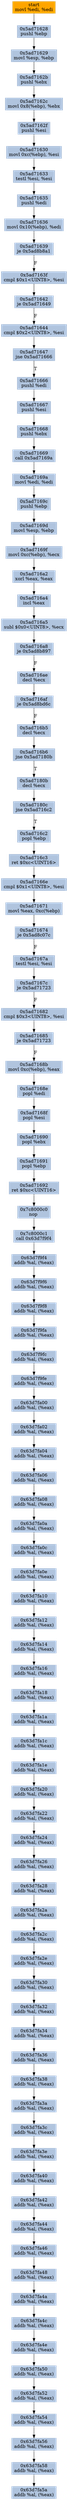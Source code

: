 digraph G {
node[shape=rectangle,style=filled,fillcolor=lightsteelblue,color=lightsteelblue]
bgcolor="transparent"
a0x5ad71626movl_edi_edi[label="start\nmovl %edi, %edi",color="lightgrey",fillcolor="orange"];
a0x5ad71628pushl_ebp[label="0x5ad71628\npushl %ebp"];
a0x5ad71629movl_esp_ebp[label="0x5ad71629\nmovl %esp, %ebp"];
a0x5ad7162bpushl_ebx[label="0x5ad7162b\npushl %ebx"];
a0x5ad7162cmovl_0x8ebp__ebx[label="0x5ad7162c\nmovl 0x8(%ebp), %ebx"];
a0x5ad7162fpushl_esi[label="0x5ad7162f\npushl %esi"];
a0x5ad71630movl_0xcebp__esi[label="0x5ad71630\nmovl 0xc(%ebp), %esi"];
a0x5ad71633testl_esi_esi[label="0x5ad71633\ntestl %esi, %esi"];
a0x5ad71635pushl_edi[label="0x5ad71635\npushl %edi"];
a0x5ad71636movl_0x10ebp__edi[label="0x5ad71636\nmovl 0x10(%ebp), %edi"];
a0x5ad71639je_0x5ad8b8a1[label="0x5ad71639\nje 0x5ad8b8a1"];
a0x5ad7163fcmpl_0x1UINT8_esi[label="0x5ad7163f\ncmpl $0x1<UINT8>, %esi"];
a0x5ad71642je_0x5ad71649[label="0x5ad71642\nje 0x5ad71649"];
a0x5ad71644cmpl_0x2UINT8_esi[label="0x5ad71644\ncmpl $0x2<UINT8>, %esi"];
a0x5ad71647jne_0x5ad71666[label="0x5ad71647\njne 0x5ad71666"];
a0x5ad71666pushl_edi[label="0x5ad71666\npushl %edi"];
a0x5ad71667pushl_esi[label="0x5ad71667\npushl %esi"];
a0x5ad71668pushl_ebx[label="0x5ad71668\npushl %ebx"];
a0x5ad71669call_0x5ad7169a[label="0x5ad71669\ncall 0x5ad7169a"];
a0x5ad7169amovl_edi_edi[label="0x5ad7169a\nmovl %edi, %edi"];
a0x5ad7169cpushl_ebp[label="0x5ad7169c\npushl %ebp"];
a0x5ad7169dmovl_esp_ebp[label="0x5ad7169d\nmovl %esp, %ebp"];
a0x5ad7169fmovl_0xcebp__ecx[label="0x5ad7169f\nmovl 0xc(%ebp), %ecx"];
a0x5ad716a2xorl_eax_eax[label="0x5ad716a2\nxorl %eax, %eax"];
a0x5ad716a4incl_eax[label="0x5ad716a4\nincl %eax"];
a0x5ad716a5subl_0x0UINT8_ecx[label="0x5ad716a5\nsubl $0x0<UINT8>, %ecx"];
a0x5ad716a8je_0x5ad8b897[label="0x5ad716a8\nje 0x5ad8b897"];
a0x5ad716aedecl_ecx[label="0x5ad716ae\ndecl %ecx"];
a0x5ad716afje_0x5ad8bd6c[label="0x5ad716af\nje 0x5ad8bd6c"];
a0x5ad716b5decl_ecx[label="0x5ad716b5\ndecl %ecx"];
a0x5ad716b6jne_0x5ad7180b[label="0x5ad716b6\njne 0x5ad7180b"];
a0x5ad7180bdecl_ecx[label="0x5ad7180b\ndecl %ecx"];
a0x5ad7180cjne_0x5ad716c2[label="0x5ad7180c\njne 0x5ad716c2"];
a0x5ad716c2popl_ebp[label="0x5ad716c2\npopl %ebp"];
a0x5ad716c3ret_0xcUINT16[label="0x5ad716c3\nret $0xc<UINT16>"];
a0x5ad7166ecmpl_0x1UINT8_esi[label="0x5ad7166e\ncmpl $0x1<UINT8>, %esi"];
a0x5ad71671movl_eax_0xcebp_[label="0x5ad71671\nmovl %eax, 0xc(%ebp)"];
a0x5ad71674je_0x5ad8c07c[label="0x5ad71674\nje 0x5ad8c07c"];
a0x5ad7167atestl_esi_esi[label="0x5ad7167a\ntestl %esi, %esi"];
a0x5ad7167cje_0x5ad71723[label="0x5ad7167c\nje 0x5ad71723"];
a0x5ad71682cmpl_0x3UINT8_esi[label="0x5ad71682\ncmpl $0x3<UINT8>, %esi"];
a0x5ad71685je_0x5ad71723[label="0x5ad71685\nje 0x5ad71723"];
a0x5ad7168bmovl_0xcebp__eax[label="0x5ad7168b\nmovl 0xc(%ebp), %eax"];
a0x5ad7168epopl_edi[label="0x5ad7168e\npopl %edi"];
a0x5ad7168fpopl_esi[label="0x5ad7168f\npopl %esi"];
a0x5ad71690popl_ebx[label="0x5ad71690\npopl %ebx"];
a0x5ad71691popl_ebp[label="0x5ad71691\npopl %ebp"];
a0x5ad71692ret_0xcUINT16[label="0x5ad71692\nret $0xc<UINT16>"];
a0x7c8000c0nop_[label="0x7c8000c0\nnop "];
a0x7c8000c1call_0x63d7f9f4[label="0x7c8000c1\ncall 0x63d7f9f4"];
a0x63d7f9f4addb_al_eax_[label="0x63d7f9f4\naddb %al, (%eax)"];
a0x63d7f9f6addb_al_eax_[label="0x63d7f9f6\naddb %al, (%eax)"];
a0x63d7f9f8addb_al_eax_[label="0x63d7f9f8\naddb %al, (%eax)"];
a0x63d7f9faaddb_al_eax_[label="0x63d7f9fa\naddb %al, (%eax)"];
a0x63d7f9fcaddb_al_eax_[label="0x63d7f9fc\naddb %al, (%eax)"];
a0x63d7f9feaddb_al_eax_[label="0x63d7f9fe\naddb %al, (%eax)"];
a0x63d7fa00addb_al_eax_[label="0x63d7fa00\naddb %al, (%eax)"];
a0x63d7fa02addb_al_eax_[label="0x63d7fa02\naddb %al, (%eax)"];
a0x63d7fa04addb_al_eax_[label="0x63d7fa04\naddb %al, (%eax)"];
a0x63d7fa06addb_al_eax_[label="0x63d7fa06\naddb %al, (%eax)"];
a0x63d7fa08addb_al_eax_[label="0x63d7fa08\naddb %al, (%eax)"];
a0x63d7fa0aaddb_al_eax_[label="0x63d7fa0a\naddb %al, (%eax)"];
a0x63d7fa0caddb_al_eax_[label="0x63d7fa0c\naddb %al, (%eax)"];
a0x63d7fa0eaddb_al_eax_[label="0x63d7fa0e\naddb %al, (%eax)"];
a0x63d7fa10addb_al_eax_[label="0x63d7fa10\naddb %al, (%eax)"];
a0x63d7fa12addb_al_eax_[label="0x63d7fa12\naddb %al, (%eax)"];
a0x63d7fa14addb_al_eax_[label="0x63d7fa14\naddb %al, (%eax)"];
a0x63d7fa16addb_al_eax_[label="0x63d7fa16\naddb %al, (%eax)"];
a0x63d7fa18addb_al_eax_[label="0x63d7fa18\naddb %al, (%eax)"];
a0x63d7fa1aaddb_al_eax_[label="0x63d7fa1a\naddb %al, (%eax)"];
a0x63d7fa1caddb_al_eax_[label="0x63d7fa1c\naddb %al, (%eax)"];
a0x63d7fa1eaddb_al_eax_[label="0x63d7fa1e\naddb %al, (%eax)"];
a0x63d7fa20addb_al_eax_[label="0x63d7fa20\naddb %al, (%eax)"];
a0x63d7fa22addb_al_eax_[label="0x63d7fa22\naddb %al, (%eax)"];
a0x63d7fa24addb_al_eax_[label="0x63d7fa24\naddb %al, (%eax)"];
a0x63d7fa26addb_al_eax_[label="0x63d7fa26\naddb %al, (%eax)"];
a0x63d7fa28addb_al_eax_[label="0x63d7fa28\naddb %al, (%eax)"];
a0x63d7fa2aaddb_al_eax_[label="0x63d7fa2a\naddb %al, (%eax)"];
a0x63d7fa2caddb_al_eax_[label="0x63d7fa2c\naddb %al, (%eax)"];
a0x63d7fa2eaddb_al_eax_[label="0x63d7fa2e\naddb %al, (%eax)"];
a0x63d7fa30addb_al_eax_[label="0x63d7fa30\naddb %al, (%eax)"];
a0x63d7fa32addb_al_eax_[label="0x63d7fa32\naddb %al, (%eax)"];
a0x63d7fa34addb_al_eax_[label="0x63d7fa34\naddb %al, (%eax)"];
a0x63d7fa36addb_al_eax_[label="0x63d7fa36\naddb %al, (%eax)"];
a0x63d7fa38addb_al_eax_[label="0x63d7fa38\naddb %al, (%eax)"];
a0x63d7fa3aaddb_al_eax_[label="0x63d7fa3a\naddb %al, (%eax)"];
a0x63d7fa3caddb_al_eax_[label="0x63d7fa3c\naddb %al, (%eax)"];
a0x63d7fa3eaddb_al_eax_[label="0x63d7fa3e\naddb %al, (%eax)"];
a0x63d7fa40addb_al_eax_[label="0x63d7fa40\naddb %al, (%eax)"];
a0x63d7fa42addb_al_eax_[label="0x63d7fa42\naddb %al, (%eax)"];
a0x63d7fa44addb_al_eax_[label="0x63d7fa44\naddb %al, (%eax)"];
a0x63d7fa46addb_al_eax_[label="0x63d7fa46\naddb %al, (%eax)"];
a0x63d7fa48addb_al_eax_[label="0x63d7fa48\naddb %al, (%eax)"];
a0x63d7fa4aaddb_al_eax_[label="0x63d7fa4a\naddb %al, (%eax)"];
a0x63d7fa4caddb_al_eax_[label="0x63d7fa4c\naddb %al, (%eax)"];
a0x63d7fa4eaddb_al_eax_[label="0x63d7fa4e\naddb %al, (%eax)"];
a0x63d7fa50addb_al_eax_[label="0x63d7fa50\naddb %al, (%eax)"];
a0x63d7fa52addb_al_eax_[label="0x63d7fa52\naddb %al, (%eax)"];
a0x63d7fa54addb_al_eax_[label="0x63d7fa54\naddb %al, (%eax)"];
a0x63d7fa56addb_al_eax_[label="0x63d7fa56\naddb %al, (%eax)"];
a0x63d7fa58addb_al_eax_[label="0x63d7fa58\naddb %al, (%eax)"];
a0x63d7fa5aaddb_al_eax_[label="0x63d7fa5a\naddb %al, (%eax)"];
a0x5ad71626movl_edi_edi -> a0x5ad71628pushl_ebp [color="#000000"];
a0x5ad71628pushl_ebp -> a0x5ad71629movl_esp_ebp [color="#000000"];
a0x5ad71629movl_esp_ebp -> a0x5ad7162bpushl_ebx [color="#000000"];
a0x5ad7162bpushl_ebx -> a0x5ad7162cmovl_0x8ebp__ebx [color="#000000"];
a0x5ad7162cmovl_0x8ebp__ebx -> a0x5ad7162fpushl_esi [color="#000000"];
a0x5ad7162fpushl_esi -> a0x5ad71630movl_0xcebp__esi [color="#000000"];
a0x5ad71630movl_0xcebp__esi -> a0x5ad71633testl_esi_esi [color="#000000"];
a0x5ad71633testl_esi_esi -> a0x5ad71635pushl_edi [color="#000000"];
a0x5ad71635pushl_edi -> a0x5ad71636movl_0x10ebp__edi [color="#000000"];
a0x5ad71636movl_0x10ebp__edi -> a0x5ad71639je_0x5ad8b8a1 [color="#000000"];
a0x5ad71639je_0x5ad8b8a1 -> a0x5ad7163fcmpl_0x1UINT8_esi [color="#000000",label="F"];
a0x5ad7163fcmpl_0x1UINT8_esi -> a0x5ad71642je_0x5ad71649 [color="#000000"];
a0x5ad71642je_0x5ad71649 -> a0x5ad71644cmpl_0x2UINT8_esi [color="#000000",label="F"];
a0x5ad71644cmpl_0x2UINT8_esi -> a0x5ad71647jne_0x5ad71666 [color="#000000"];
a0x5ad71647jne_0x5ad71666 -> a0x5ad71666pushl_edi [color="#000000",label="T"];
a0x5ad71666pushl_edi -> a0x5ad71667pushl_esi [color="#000000"];
a0x5ad71667pushl_esi -> a0x5ad71668pushl_ebx [color="#000000"];
a0x5ad71668pushl_ebx -> a0x5ad71669call_0x5ad7169a [color="#000000"];
a0x5ad71669call_0x5ad7169a -> a0x5ad7169amovl_edi_edi [color="#000000"];
a0x5ad7169amovl_edi_edi -> a0x5ad7169cpushl_ebp [color="#000000"];
a0x5ad7169cpushl_ebp -> a0x5ad7169dmovl_esp_ebp [color="#000000"];
a0x5ad7169dmovl_esp_ebp -> a0x5ad7169fmovl_0xcebp__ecx [color="#000000"];
a0x5ad7169fmovl_0xcebp__ecx -> a0x5ad716a2xorl_eax_eax [color="#000000"];
a0x5ad716a2xorl_eax_eax -> a0x5ad716a4incl_eax [color="#000000"];
a0x5ad716a4incl_eax -> a0x5ad716a5subl_0x0UINT8_ecx [color="#000000"];
a0x5ad716a5subl_0x0UINT8_ecx -> a0x5ad716a8je_0x5ad8b897 [color="#000000"];
a0x5ad716a8je_0x5ad8b897 -> a0x5ad716aedecl_ecx [color="#000000",label="F"];
a0x5ad716aedecl_ecx -> a0x5ad716afje_0x5ad8bd6c [color="#000000"];
a0x5ad716afje_0x5ad8bd6c -> a0x5ad716b5decl_ecx [color="#000000",label="F"];
a0x5ad716b5decl_ecx -> a0x5ad716b6jne_0x5ad7180b [color="#000000"];
a0x5ad716b6jne_0x5ad7180b -> a0x5ad7180bdecl_ecx [color="#000000",label="T"];
a0x5ad7180bdecl_ecx -> a0x5ad7180cjne_0x5ad716c2 [color="#000000"];
a0x5ad7180cjne_0x5ad716c2 -> a0x5ad716c2popl_ebp [color="#000000",label="T"];
a0x5ad716c2popl_ebp -> a0x5ad716c3ret_0xcUINT16 [color="#000000"];
a0x5ad716c3ret_0xcUINT16 -> a0x5ad7166ecmpl_0x1UINT8_esi [color="#000000"];
a0x5ad7166ecmpl_0x1UINT8_esi -> a0x5ad71671movl_eax_0xcebp_ [color="#000000"];
a0x5ad71671movl_eax_0xcebp_ -> a0x5ad71674je_0x5ad8c07c [color="#000000"];
a0x5ad71674je_0x5ad8c07c -> a0x5ad7167atestl_esi_esi [color="#000000",label="F"];
a0x5ad7167atestl_esi_esi -> a0x5ad7167cje_0x5ad71723 [color="#000000"];
a0x5ad7167cje_0x5ad71723 -> a0x5ad71682cmpl_0x3UINT8_esi [color="#000000",label="F"];
a0x5ad71682cmpl_0x3UINT8_esi -> a0x5ad71685je_0x5ad71723 [color="#000000"];
a0x5ad71685je_0x5ad71723 -> a0x5ad7168bmovl_0xcebp__eax [color="#000000",label="F"];
a0x5ad7168bmovl_0xcebp__eax -> a0x5ad7168epopl_edi [color="#000000"];
a0x5ad7168epopl_edi -> a0x5ad7168fpopl_esi [color="#000000"];
a0x5ad7168fpopl_esi -> a0x5ad71690popl_ebx [color="#000000"];
a0x5ad71690popl_ebx -> a0x5ad71691popl_ebp [color="#000000"];
a0x5ad71691popl_ebp -> a0x5ad71692ret_0xcUINT16 [color="#000000"];
a0x5ad71692ret_0xcUINT16 -> a0x7c8000c0nop_ [color="#000000"];
a0x7c8000c0nop_ -> a0x7c8000c1call_0x63d7f9f4 [color="#000000"];
a0x7c8000c1call_0x63d7f9f4 -> a0x63d7f9f4addb_al_eax_ [color="#000000"];
a0x63d7f9f4addb_al_eax_ -> a0x63d7f9f6addb_al_eax_ [color="#000000"];
a0x63d7f9f6addb_al_eax_ -> a0x63d7f9f8addb_al_eax_ [color="#000000"];
a0x63d7f9f8addb_al_eax_ -> a0x63d7f9faaddb_al_eax_ [color="#000000"];
a0x63d7f9faaddb_al_eax_ -> a0x63d7f9fcaddb_al_eax_ [color="#000000"];
a0x63d7f9fcaddb_al_eax_ -> a0x63d7f9feaddb_al_eax_ [color="#000000"];
a0x63d7f9feaddb_al_eax_ -> a0x63d7fa00addb_al_eax_ [color="#000000"];
a0x63d7fa00addb_al_eax_ -> a0x63d7fa02addb_al_eax_ [color="#000000"];
a0x63d7fa02addb_al_eax_ -> a0x63d7fa04addb_al_eax_ [color="#000000"];
a0x63d7fa04addb_al_eax_ -> a0x63d7fa06addb_al_eax_ [color="#000000"];
a0x63d7fa06addb_al_eax_ -> a0x63d7fa08addb_al_eax_ [color="#000000"];
a0x63d7fa08addb_al_eax_ -> a0x63d7fa0aaddb_al_eax_ [color="#000000"];
a0x63d7fa0aaddb_al_eax_ -> a0x63d7fa0caddb_al_eax_ [color="#000000"];
a0x63d7fa0caddb_al_eax_ -> a0x63d7fa0eaddb_al_eax_ [color="#000000"];
a0x63d7fa0eaddb_al_eax_ -> a0x63d7fa10addb_al_eax_ [color="#000000"];
a0x63d7fa10addb_al_eax_ -> a0x63d7fa12addb_al_eax_ [color="#000000"];
a0x63d7fa12addb_al_eax_ -> a0x63d7fa14addb_al_eax_ [color="#000000"];
a0x63d7fa14addb_al_eax_ -> a0x63d7fa16addb_al_eax_ [color="#000000"];
a0x63d7fa16addb_al_eax_ -> a0x63d7fa18addb_al_eax_ [color="#000000"];
a0x63d7fa18addb_al_eax_ -> a0x63d7fa1aaddb_al_eax_ [color="#000000"];
a0x63d7fa1aaddb_al_eax_ -> a0x63d7fa1caddb_al_eax_ [color="#000000"];
a0x63d7fa1caddb_al_eax_ -> a0x63d7fa1eaddb_al_eax_ [color="#000000"];
a0x63d7fa1eaddb_al_eax_ -> a0x63d7fa20addb_al_eax_ [color="#000000"];
a0x63d7fa20addb_al_eax_ -> a0x63d7fa22addb_al_eax_ [color="#000000"];
a0x63d7fa22addb_al_eax_ -> a0x63d7fa24addb_al_eax_ [color="#000000"];
a0x63d7fa24addb_al_eax_ -> a0x63d7fa26addb_al_eax_ [color="#000000"];
a0x63d7fa26addb_al_eax_ -> a0x63d7fa28addb_al_eax_ [color="#000000"];
a0x63d7fa28addb_al_eax_ -> a0x63d7fa2aaddb_al_eax_ [color="#000000"];
a0x63d7fa2aaddb_al_eax_ -> a0x63d7fa2caddb_al_eax_ [color="#000000"];
a0x63d7fa2caddb_al_eax_ -> a0x63d7fa2eaddb_al_eax_ [color="#000000"];
a0x63d7fa2eaddb_al_eax_ -> a0x63d7fa30addb_al_eax_ [color="#000000"];
a0x63d7fa30addb_al_eax_ -> a0x63d7fa32addb_al_eax_ [color="#000000"];
a0x63d7fa32addb_al_eax_ -> a0x63d7fa34addb_al_eax_ [color="#000000"];
a0x63d7fa34addb_al_eax_ -> a0x63d7fa36addb_al_eax_ [color="#000000"];
a0x63d7fa36addb_al_eax_ -> a0x63d7fa38addb_al_eax_ [color="#000000"];
a0x63d7fa38addb_al_eax_ -> a0x63d7fa3aaddb_al_eax_ [color="#000000"];
a0x63d7fa3aaddb_al_eax_ -> a0x63d7fa3caddb_al_eax_ [color="#000000"];
a0x63d7fa3caddb_al_eax_ -> a0x63d7fa3eaddb_al_eax_ [color="#000000"];
a0x63d7fa3eaddb_al_eax_ -> a0x63d7fa40addb_al_eax_ [color="#000000"];
a0x63d7fa40addb_al_eax_ -> a0x63d7fa42addb_al_eax_ [color="#000000"];
a0x63d7fa42addb_al_eax_ -> a0x63d7fa44addb_al_eax_ [color="#000000"];
a0x63d7fa44addb_al_eax_ -> a0x63d7fa46addb_al_eax_ [color="#000000"];
a0x63d7fa46addb_al_eax_ -> a0x63d7fa48addb_al_eax_ [color="#000000"];
a0x63d7fa48addb_al_eax_ -> a0x63d7fa4aaddb_al_eax_ [color="#000000"];
a0x63d7fa4aaddb_al_eax_ -> a0x63d7fa4caddb_al_eax_ [color="#000000"];
a0x63d7fa4caddb_al_eax_ -> a0x63d7fa4eaddb_al_eax_ [color="#000000"];
a0x63d7fa4eaddb_al_eax_ -> a0x63d7fa50addb_al_eax_ [color="#000000"];
a0x63d7fa50addb_al_eax_ -> a0x63d7fa52addb_al_eax_ [color="#000000"];
a0x63d7fa52addb_al_eax_ -> a0x63d7fa54addb_al_eax_ [color="#000000"];
a0x63d7fa54addb_al_eax_ -> a0x63d7fa56addb_al_eax_ [color="#000000"];
a0x63d7fa56addb_al_eax_ -> a0x63d7fa58addb_al_eax_ [color="#000000"];
a0x63d7fa58addb_al_eax_ -> a0x63d7fa5aaddb_al_eax_ [color="#000000"];
}
